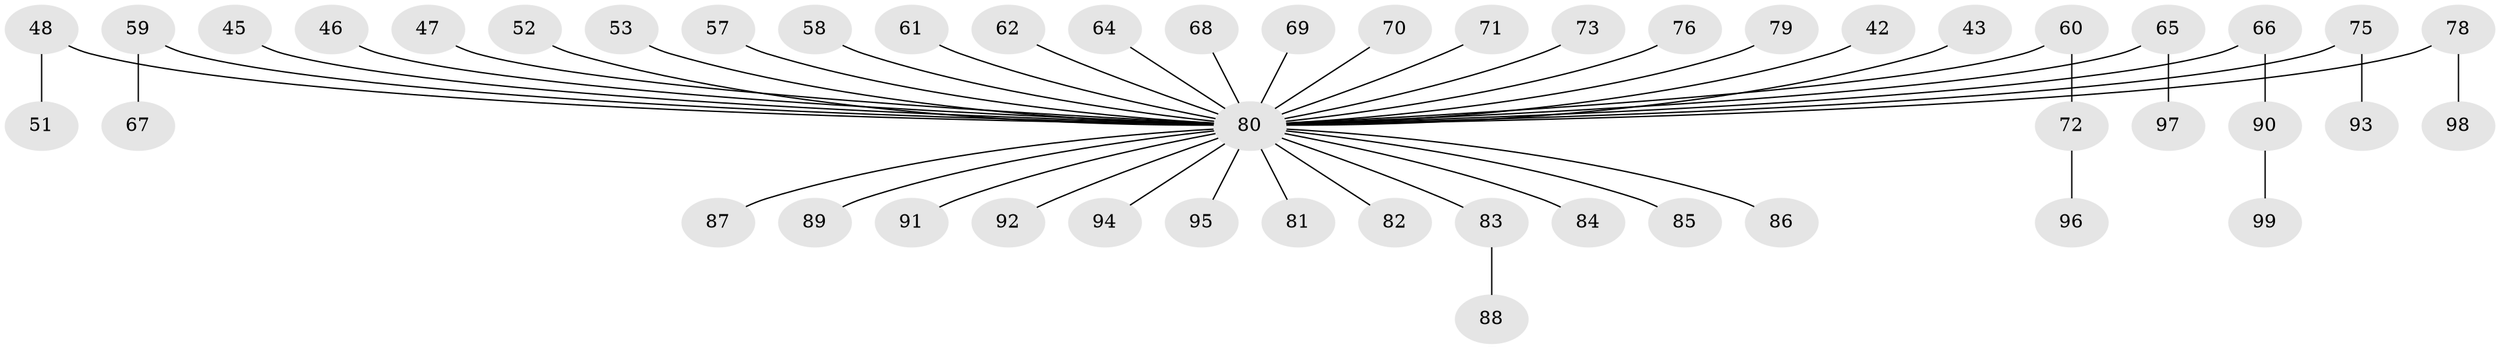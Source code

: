 // original degree distribution, {5: 0.030303030303030304, 2: 0.30303030303030304, 7: 0.010101010101010102, 4: 0.020202020202020204, 8: 0.010101010101010102, 6: 0.020202020202020204, 3: 0.13131313131313133, 1: 0.47474747474747475}
// Generated by graph-tools (version 1.1) at 2025/53/03/09/25 04:53:52]
// undirected, 49 vertices, 48 edges
graph export_dot {
graph [start="1"]
  node [color=gray90,style=filled];
  42;
  43;
  45;
  46;
  47;
  48;
  51;
  52;
  53;
  57;
  58;
  59;
  60;
  61;
  62;
  64;
  65;
  66;
  67;
  68;
  69;
  70;
  71;
  72;
  73;
  75;
  76;
  78;
  79;
  80 [super="+10+9+39+49+77+15+36+55+27+32+34+50+54+35+56+37+44"];
  81;
  82;
  83;
  84;
  85;
  86;
  87;
  88;
  89;
  90;
  91;
  92;
  93;
  94;
  95;
  96;
  97;
  98;
  99;
  42 -- 80;
  43 -- 80;
  45 -- 80;
  46 -- 80;
  47 -- 80;
  48 -- 51;
  48 -- 80;
  52 -- 80;
  53 -- 80;
  57 -- 80;
  58 -- 80;
  59 -- 67;
  59 -- 80;
  60 -- 72;
  60 -- 80;
  61 -- 80;
  62 -- 80;
  64 -- 80;
  65 -- 97;
  65 -- 80;
  66 -- 90;
  66 -- 80;
  68 -- 80;
  69 -- 80;
  70 -- 80;
  71 -- 80;
  72 -- 96;
  73 -- 80;
  75 -- 93;
  75 -- 80;
  76 -- 80;
  78 -- 98;
  78 -- 80;
  79 -- 80;
  80 -- 94;
  80 -- 81;
  80 -- 82;
  80 -- 83;
  80 -- 85;
  80 -- 86;
  80 -- 89;
  80 -- 91;
  80 -- 92;
  80 -- 95;
  80 -- 87;
  80 -- 84;
  83 -- 88;
  90 -- 99;
}
